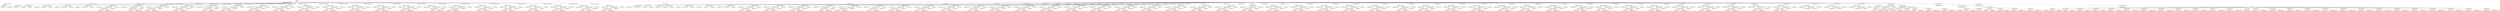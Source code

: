 digraph G {	
ranksep=.25;
	0 [label="MODULE"];
	1 [label="IDENTIFIERS:wrapper_norm_corr_20"];
	0 -> 1;
	2 [label="VAR_DECLARE_LIST"];
	0 -> 2;
	3 [label="VAR_DECLARE  INPUT PORT"];
	2 -> 3;
	4 [label="VAR_DECLARE  INPUT"];
	3 -> 4;
	5 [label="IDENTIFIERS:clk"];
	4 -> 5;
	16 [label="VAR_DECLARE  INPUT PORT"];
	2 -> 16;
	17 [label="VAR_DECLARE  INPUT"];
	16 -> 17;
	18 [label="IDENTIFIERS:wen"];
	17 -> 18;
	29 [label="VAR_DECLARE  INPUT PORT"];
	2 -> 29;
	30 [label="VAR_DECLARE  INPUT"];
	29 -> 30;
	31 [label="IDENTIFIERS:d_l_1"];
	30 -> 31;
	32 [label="NUMBERS DEC:15"];
	30 -> 32;
	33 [label="NUMBERS DEC:0"];
	30 -> 33;
	42 [label="VAR_DECLARE  INPUT PORT"];
	2 -> 42;
	43 [label="VAR_DECLARE  INPUT"];
	42 -> 43;
	44 [label="IDENTIFIERS:d_l_2"];
	43 -> 44;
	45 [label="NUMBERS DEC:15"];
	43 -> 45;
	46 [label="NUMBERS DEC:0"];
	43 -> 46;
	55 [label="VAR_DECLARE  INPUT PORT"];
	2 -> 55;
	56 [label="VAR_DECLARE  INPUT"];
	55 -> 56;
	57 [label="IDENTIFIERS:d_r_1"];
	56 -> 57;
	58 [label="NUMBERS DEC:15"];
	56 -> 58;
	59 [label="NUMBERS DEC:0"];
	56 -> 59;
	68 [label="VAR_DECLARE  INPUT PORT"];
	2 -> 68;
	69 [label="VAR_DECLARE  INPUT"];
	68 -> 69;
	70 [label="IDENTIFIERS:d_r_2"];
	69 -> 70;
	71 [label="NUMBERS DEC:15"];
	69 -> 71;
	72 [label="NUMBERS DEC:0"];
	69 -> 72;
	81 [label="VAR_DECLARE  OUTPUT PORT"];
	2 -> 81;
	82 [label="VAR_DECLARE  OUTPUT"];
	81 -> 82;
	83 [label="IDENTIFIERS:corr_out_0"];
	82 -> 83;
	84 [label="BINARY_OPERATION MINUS"];
	82 -> 84;
	85 [label="BINARY_OPERATION MULTIPLY"];
	84 -> 85;
	86 [label="NUMBERS DEC:2"];
	85 -> 86;
	87 [label="IDENTIFIERS:sh_reg_w"];
	85 -> 87;
	88 [label="NUMBERS DEC:1"];
	84 -> 88;
	89 [label="NUMBERS DEC:0"];
	82 -> 89;
	98 [label="VAR_DECLARE  OUTPUT PORT"];
	2 -> 98;
	99 [label="VAR_DECLARE  OUTPUT"];
	98 -> 99;
	100 [label="IDENTIFIERS:corr_out_1"];
	99 -> 100;
	101 [label="BINARY_OPERATION MINUS"];
	99 -> 101;
	102 [label="BINARY_OPERATION MULTIPLY"];
	101 -> 102;
	103 [label="NUMBERS DEC:2"];
	102 -> 103;
	104 [label="IDENTIFIERS:sh_reg_w"];
	102 -> 104;
	105 [label="NUMBERS DEC:1"];
	101 -> 105;
	106 [label="NUMBERS DEC:0"];
	99 -> 106;
	115 [label="VAR_DECLARE  OUTPUT PORT"];
	2 -> 115;
	116 [label="VAR_DECLARE  OUTPUT"];
	115 -> 116;
	117 [label="IDENTIFIERS:corr_out_2"];
	116 -> 117;
	118 [label="BINARY_OPERATION MINUS"];
	116 -> 118;
	119 [label="BINARY_OPERATION MULTIPLY"];
	118 -> 119;
	120 [label="NUMBERS DEC:2"];
	119 -> 120;
	121 [label="IDENTIFIERS:sh_reg_w"];
	119 -> 121;
	122 [label="NUMBERS DEC:1"];
	118 -> 122;
	123 [label="NUMBERS DEC:0"];
	116 -> 123;
	132 [label="VAR_DECLARE  OUTPUT PORT"];
	2 -> 132;
	133 [label="VAR_DECLARE  OUTPUT"];
	132 -> 133;
	134 [label="IDENTIFIERS:corr_out_3"];
	133 -> 134;
	135 [label="BINARY_OPERATION MINUS"];
	133 -> 135;
	136 [label="BINARY_OPERATION MULTIPLY"];
	135 -> 136;
	137 [label="NUMBERS DEC:2"];
	136 -> 137;
	138 [label="IDENTIFIERS:sh_reg_w"];
	136 -> 138;
	139 [label="NUMBERS DEC:1"];
	135 -> 139;
	140 [label="NUMBERS DEC:0"];
	133 -> 140;
	149 [label="VAR_DECLARE  OUTPUT PORT"];
	2 -> 149;
	150 [label="VAR_DECLARE  OUTPUT"];
	149 -> 150;
	151 [label="IDENTIFIERS:corr_out_4"];
	150 -> 151;
	152 [label="BINARY_OPERATION MINUS"];
	150 -> 152;
	153 [label="BINARY_OPERATION MULTIPLY"];
	152 -> 153;
	154 [label="NUMBERS DEC:2"];
	153 -> 154;
	155 [label="IDENTIFIERS:sh_reg_w"];
	153 -> 155;
	156 [label="NUMBERS DEC:1"];
	152 -> 156;
	157 [label="NUMBERS DEC:0"];
	150 -> 157;
	166 [label="VAR_DECLARE  OUTPUT PORT"];
	2 -> 166;
	167 [label="VAR_DECLARE  OUTPUT"];
	166 -> 167;
	168 [label="IDENTIFIERS:corr_out_5"];
	167 -> 168;
	169 [label="BINARY_OPERATION MINUS"];
	167 -> 169;
	170 [label="BINARY_OPERATION MULTIPLY"];
	169 -> 170;
	171 [label="NUMBERS DEC:2"];
	170 -> 171;
	172 [label="IDENTIFIERS:sh_reg_w"];
	170 -> 172;
	173 [label="NUMBERS DEC:1"];
	169 -> 173;
	174 [label="NUMBERS DEC:0"];
	167 -> 174;
	183 [label="VAR_DECLARE  OUTPUT PORT"];
	2 -> 183;
	184 [label="VAR_DECLARE  OUTPUT"];
	183 -> 184;
	185 [label="IDENTIFIERS:corr_out_6"];
	184 -> 185;
	186 [label="BINARY_OPERATION MINUS"];
	184 -> 186;
	187 [label="BINARY_OPERATION MULTIPLY"];
	186 -> 187;
	188 [label="NUMBERS DEC:2"];
	187 -> 188;
	189 [label="IDENTIFIERS:sh_reg_w"];
	187 -> 189;
	190 [label="NUMBERS DEC:1"];
	186 -> 190;
	191 [label="NUMBERS DEC:0"];
	184 -> 191;
	200 [label="VAR_DECLARE  OUTPUT PORT"];
	2 -> 200;
	201 [label="VAR_DECLARE  OUTPUT"];
	200 -> 201;
	202 [label="IDENTIFIERS:corr_out_7"];
	201 -> 202;
	203 [label="BINARY_OPERATION MINUS"];
	201 -> 203;
	204 [label="BINARY_OPERATION MULTIPLY"];
	203 -> 204;
	205 [label="NUMBERS DEC:2"];
	204 -> 205;
	206 [label="IDENTIFIERS:sh_reg_w"];
	204 -> 206;
	207 [label="NUMBERS DEC:1"];
	203 -> 207;
	208 [label="NUMBERS DEC:0"];
	201 -> 208;
	217 [label="VAR_DECLARE  OUTPUT PORT"];
	2 -> 217;
	218 [label="VAR_DECLARE  OUTPUT"];
	217 -> 218;
	219 [label="IDENTIFIERS:corr_out_8"];
	218 -> 219;
	220 [label="BINARY_OPERATION MINUS"];
	218 -> 220;
	221 [label="BINARY_OPERATION MULTIPLY"];
	220 -> 221;
	222 [label="NUMBERS DEC:2"];
	221 -> 222;
	223 [label="IDENTIFIERS:sh_reg_w"];
	221 -> 223;
	224 [label="NUMBERS DEC:1"];
	220 -> 224;
	225 [label="NUMBERS DEC:0"];
	218 -> 225;
	234 [label="VAR_DECLARE  OUTPUT PORT"];
	2 -> 234;
	235 [label="VAR_DECLARE  OUTPUT"];
	234 -> 235;
	236 [label="IDENTIFIERS:corr_out_9"];
	235 -> 236;
	237 [label="BINARY_OPERATION MINUS"];
	235 -> 237;
	238 [label="BINARY_OPERATION MULTIPLY"];
	237 -> 238;
	239 [label="NUMBERS DEC:2"];
	238 -> 239;
	240 [label="IDENTIFIERS:sh_reg_w"];
	238 -> 240;
	241 [label="NUMBERS DEC:1"];
	237 -> 241;
	242 [label="NUMBERS DEC:0"];
	235 -> 242;
	251 [label="VAR_DECLARE  OUTPUT PORT"];
	2 -> 251;
	252 [label="VAR_DECLARE  OUTPUT"];
	251 -> 252;
	253 [label="IDENTIFIERS:corr_out_10"];
	252 -> 253;
	254 [label="BINARY_OPERATION MINUS"];
	252 -> 254;
	255 [label="BINARY_OPERATION MULTIPLY"];
	254 -> 255;
	256 [label="NUMBERS DEC:2"];
	255 -> 256;
	257 [label="IDENTIFIERS:sh_reg_w"];
	255 -> 257;
	258 [label="NUMBERS DEC:1"];
	254 -> 258;
	259 [label="NUMBERS DEC:0"];
	252 -> 259;
	268 [label="VAR_DECLARE  OUTPUT PORT"];
	2 -> 268;
	269 [label="VAR_DECLARE  OUTPUT"];
	268 -> 269;
	270 [label="IDENTIFIERS:corr_out_11"];
	269 -> 270;
	271 [label="BINARY_OPERATION MINUS"];
	269 -> 271;
	272 [label="BINARY_OPERATION MULTIPLY"];
	271 -> 272;
	273 [label="NUMBERS DEC:2"];
	272 -> 273;
	274 [label="IDENTIFIERS:sh_reg_w"];
	272 -> 274;
	275 [label="NUMBERS DEC:1"];
	271 -> 275;
	276 [label="NUMBERS DEC:0"];
	269 -> 276;
	285 [label="VAR_DECLARE  OUTPUT PORT"];
	2 -> 285;
	286 [label="VAR_DECLARE  OUTPUT"];
	285 -> 286;
	287 [label="IDENTIFIERS:corr_out_12"];
	286 -> 287;
	288 [label="BINARY_OPERATION MINUS"];
	286 -> 288;
	289 [label="BINARY_OPERATION MULTIPLY"];
	288 -> 289;
	290 [label="NUMBERS DEC:2"];
	289 -> 290;
	291 [label="IDENTIFIERS:sh_reg_w"];
	289 -> 291;
	292 [label="NUMBERS DEC:1"];
	288 -> 292;
	293 [label="NUMBERS DEC:0"];
	286 -> 293;
	302 [label="VAR_DECLARE  OUTPUT PORT"];
	2 -> 302;
	303 [label="VAR_DECLARE  OUTPUT"];
	302 -> 303;
	304 [label="IDENTIFIERS:corr_out_13"];
	303 -> 304;
	305 [label="BINARY_OPERATION MINUS"];
	303 -> 305;
	306 [label="BINARY_OPERATION MULTIPLY"];
	305 -> 306;
	307 [label="NUMBERS DEC:2"];
	306 -> 307;
	308 [label="IDENTIFIERS:sh_reg_w"];
	306 -> 308;
	309 [label="NUMBERS DEC:1"];
	305 -> 309;
	310 [label="NUMBERS DEC:0"];
	303 -> 310;
	319 [label="VAR_DECLARE  OUTPUT PORT"];
	2 -> 319;
	320 [label="VAR_DECLARE  OUTPUT"];
	319 -> 320;
	321 [label="IDENTIFIERS:corr_out_14"];
	320 -> 321;
	322 [label="BINARY_OPERATION MINUS"];
	320 -> 322;
	323 [label="BINARY_OPERATION MULTIPLY"];
	322 -> 323;
	324 [label="NUMBERS DEC:2"];
	323 -> 324;
	325 [label="IDENTIFIERS:sh_reg_w"];
	323 -> 325;
	326 [label="NUMBERS DEC:1"];
	322 -> 326;
	327 [label="NUMBERS DEC:0"];
	320 -> 327;
	336 [label="VAR_DECLARE  OUTPUT PORT"];
	2 -> 336;
	337 [label="VAR_DECLARE  OUTPUT"];
	336 -> 337;
	338 [label="IDENTIFIERS:corr_out_15"];
	337 -> 338;
	339 [label="BINARY_OPERATION MINUS"];
	337 -> 339;
	340 [label="BINARY_OPERATION MULTIPLY"];
	339 -> 340;
	341 [label="NUMBERS DEC:2"];
	340 -> 341;
	342 [label="IDENTIFIERS:sh_reg_w"];
	340 -> 342;
	343 [label="NUMBERS DEC:1"];
	339 -> 343;
	344 [label="NUMBERS DEC:0"];
	337 -> 344;
	353 [label="VAR_DECLARE  OUTPUT PORT"];
	2 -> 353;
	354 [label="VAR_DECLARE  OUTPUT"];
	353 -> 354;
	355 [label="IDENTIFIERS:corr_out_16"];
	354 -> 355;
	356 [label="BINARY_OPERATION MINUS"];
	354 -> 356;
	357 [label="BINARY_OPERATION MULTIPLY"];
	356 -> 357;
	358 [label="NUMBERS DEC:2"];
	357 -> 358;
	359 [label="IDENTIFIERS:sh_reg_w"];
	357 -> 359;
	360 [label="NUMBERS DEC:1"];
	356 -> 360;
	361 [label="NUMBERS DEC:0"];
	354 -> 361;
	370 [label="VAR_DECLARE  OUTPUT PORT"];
	2 -> 370;
	371 [label="VAR_DECLARE  OUTPUT"];
	370 -> 371;
	372 [label="IDENTIFIERS:corr_out_17"];
	371 -> 372;
	373 [label="BINARY_OPERATION MINUS"];
	371 -> 373;
	374 [label="BINARY_OPERATION MULTIPLY"];
	373 -> 374;
	375 [label="NUMBERS DEC:2"];
	374 -> 375;
	376 [label="IDENTIFIERS:sh_reg_w"];
	374 -> 376;
	377 [label="NUMBERS DEC:1"];
	373 -> 377;
	378 [label="NUMBERS DEC:0"];
	371 -> 378;
	387 [label="VAR_DECLARE  OUTPUT PORT"];
	2 -> 387;
	388 [label="VAR_DECLARE  OUTPUT"];
	387 -> 388;
	389 [label="IDENTIFIERS:corr_out_18"];
	388 -> 389;
	390 [label="BINARY_OPERATION MINUS"];
	388 -> 390;
	391 [label="BINARY_OPERATION MULTIPLY"];
	390 -> 391;
	392 [label="NUMBERS DEC:2"];
	391 -> 392;
	393 [label="IDENTIFIERS:sh_reg_w"];
	391 -> 393;
	394 [label="NUMBERS DEC:1"];
	390 -> 394;
	395 [label="NUMBERS DEC:0"];
	388 -> 395;
	404 [label="VAR_DECLARE  OUTPUT PORT"];
	2 -> 404;
	405 [label="VAR_DECLARE  OUTPUT"];
	404 -> 405;
	406 [label="IDENTIFIERS:corr_out_19"];
	405 -> 406;
	407 [label="BINARY_OPERATION MINUS"];
	405 -> 407;
	408 [label="BINARY_OPERATION MULTIPLY"];
	407 -> 408;
	409 [label="NUMBERS DEC:2"];
	408 -> 409;
	410 [label="IDENTIFIERS:sh_reg_w"];
	408 -> 410;
	411 [label="NUMBERS DEC:1"];
	407 -> 411;
	412 [label="NUMBERS DEC:0"];
	405 -> 412;
	421 [label="VAR_DECLARE  OUTPUT PORT"];
	2 -> 421;
	422 [label="VAR_DECLARE  OUTPUT"];
	421 -> 422;
	423 [label="IDENTIFIERS:corr_out_20"];
	422 -> 423;
	424 [label="BINARY_OPERATION MINUS"];
	422 -> 424;
	425 [label="BINARY_OPERATION MULTIPLY"];
	424 -> 425;
	426 [label="NUMBERS DEC:2"];
	425 -> 426;
	427 [label="IDENTIFIERS:sh_reg_w"];
	425 -> 427;
	428 [label="NUMBERS DEC:1"];
	424 -> 428;
	429 [label="NUMBERS DEC:0"];
	422 -> 429;
	438 [label="MODULE_ITEMS"];
	0 -> 438;
	439 [label="VAR_DECLARE_LIST"];
	438 -> 439;
	440 [label="VAR_DECLARE  PARAMETER"];
	439 -> 440;
	441 [label="IDENTIFIERS:sh_reg_w"];
	440 -> 441;
	446 [label="NUMBERS HEX:1000"];
	440 -> 446;
	447 [label="VAR_DECLARE_LIST"];
	438 -> 447;
	448 [label="VAR_DECLARE  INPUT"];
	447 -> 448;
	449 [label="IDENTIFIERS:clk"];
	448 -> 449;
	455 [label="VAR_DECLARE_LIST"];
	438 -> 455;
	456 [label="VAR_DECLARE  INPUT"];
	455 -> 456;
	457 [label="IDENTIFIERS:wen"];
	456 -> 457;
	463 [label="VAR_DECLARE_LIST"];
	438 -> 463;
	464 [label="VAR_DECLARE  INPUT"];
	463 -> 464;
	465 [label="IDENTIFIERS:d_l_1"];
	464 -> 465;
	466 [label="NUMBERS DEC:15"];
	464 -> 466;
	467 [label="NUMBERS DEC:0"];
	464 -> 467;
	471 [label="VAR_DECLARE_LIST"];
	438 -> 471;
	472 [label="VAR_DECLARE  INPUT"];
	471 -> 472;
	473 [label="IDENTIFIERS:d_l_2"];
	472 -> 473;
	474 [label="NUMBERS DEC:15"];
	472 -> 474;
	475 [label="NUMBERS DEC:0"];
	472 -> 475;
	479 [label="VAR_DECLARE_LIST"];
	438 -> 479;
	480 [label="VAR_DECLARE  INPUT"];
	479 -> 480;
	481 [label="IDENTIFIERS:d_r_1"];
	480 -> 481;
	482 [label="NUMBERS DEC:15"];
	480 -> 482;
	483 [label="NUMBERS DEC:0"];
	480 -> 483;
	487 [label="VAR_DECLARE_LIST"];
	438 -> 487;
	488 [label="VAR_DECLARE  INPUT"];
	487 -> 488;
	489 [label="IDENTIFIERS:d_r_2"];
	488 -> 489;
	490 [label="NUMBERS DEC:15"];
	488 -> 490;
	491 [label="NUMBERS DEC:0"];
	488 -> 491;
	495 [label="VAR_DECLARE_LIST"];
	438 -> 495;
	496 [label="VAR_DECLARE  OUTPUT"];
	495 -> 496;
	497 [label="IDENTIFIERS:corr_out_0"];
	496 -> 497;
	498 [label="BINARY_OPERATION MINUS"];
	496 -> 498;
	499 [label="BINARY_OPERATION MULTIPLY"];
	498 -> 499;
	500 [label="NUMBERS DEC:2"];
	499 -> 500;
	501 [label="IDENTIFIERS:sh_reg_w"];
	499 -> 501;
	502 [label="NUMBERS DEC:1"];
	498 -> 502;
	503 [label="NUMBERS DEC:0"];
	496 -> 503;
	507 [label="VAR_DECLARE_LIST"];
	438 -> 507;
	508 [label="VAR_DECLARE  WIRE"];
	507 -> 508;
	509 [label="IDENTIFIERS:corr_out_0"];
	508 -> 509;
	510 [label="BINARY_OPERATION MINUS"];
	508 -> 510;
	511 [label="BINARY_OPERATION MULTIPLY"];
	510 -> 511;
	512 [label="NUMBERS DEC:2"];
	511 -> 512;
	513 [label="IDENTIFIERS:sh_reg_w"];
	511 -> 513;
	514 [label="NUMBERS DEC:1"];
	510 -> 514;
	515 [label="NUMBERS DEC:0"];
	508 -> 515;
	519 [label="VAR_DECLARE_LIST"];
	438 -> 519;
	520 [label="VAR_DECLARE  OUTPUT"];
	519 -> 520;
	521 [label="IDENTIFIERS:corr_out_1"];
	520 -> 521;
	522 [label="BINARY_OPERATION MINUS"];
	520 -> 522;
	523 [label="BINARY_OPERATION MULTIPLY"];
	522 -> 523;
	524 [label="NUMBERS DEC:2"];
	523 -> 524;
	525 [label="IDENTIFIERS:sh_reg_w"];
	523 -> 525;
	526 [label="NUMBERS DEC:1"];
	522 -> 526;
	527 [label="NUMBERS DEC:0"];
	520 -> 527;
	531 [label="VAR_DECLARE_LIST"];
	438 -> 531;
	532 [label="VAR_DECLARE  WIRE"];
	531 -> 532;
	533 [label="IDENTIFIERS:corr_out_1"];
	532 -> 533;
	534 [label="BINARY_OPERATION MINUS"];
	532 -> 534;
	535 [label="BINARY_OPERATION MULTIPLY"];
	534 -> 535;
	536 [label="NUMBERS DEC:2"];
	535 -> 536;
	537 [label="IDENTIFIERS:sh_reg_w"];
	535 -> 537;
	538 [label="NUMBERS DEC:1"];
	534 -> 538;
	539 [label="NUMBERS DEC:0"];
	532 -> 539;
	543 [label="VAR_DECLARE_LIST"];
	438 -> 543;
	544 [label="VAR_DECLARE  OUTPUT"];
	543 -> 544;
	545 [label="IDENTIFIERS:corr_out_2"];
	544 -> 545;
	546 [label="BINARY_OPERATION MINUS"];
	544 -> 546;
	547 [label="BINARY_OPERATION MULTIPLY"];
	546 -> 547;
	548 [label="NUMBERS DEC:2"];
	547 -> 548;
	549 [label="IDENTIFIERS:sh_reg_w"];
	547 -> 549;
	550 [label="NUMBERS DEC:1"];
	546 -> 550;
	551 [label="NUMBERS DEC:0"];
	544 -> 551;
	555 [label="VAR_DECLARE_LIST"];
	438 -> 555;
	556 [label="VAR_DECLARE  WIRE"];
	555 -> 556;
	557 [label="IDENTIFIERS:corr_out_2"];
	556 -> 557;
	558 [label="BINARY_OPERATION MINUS"];
	556 -> 558;
	559 [label="BINARY_OPERATION MULTIPLY"];
	558 -> 559;
	560 [label="NUMBERS DEC:2"];
	559 -> 560;
	561 [label="IDENTIFIERS:sh_reg_w"];
	559 -> 561;
	562 [label="NUMBERS DEC:1"];
	558 -> 562;
	563 [label="NUMBERS DEC:0"];
	556 -> 563;
	567 [label="VAR_DECLARE_LIST"];
	438 -> 567;
	568 [label="VAR_DECLARE  OUTPUT"];
	567 -> 568;
	569 [label="IDENTIFIERS:corr_out_3"];
	568 -> 569;
	570 [label="BINARY_OPERATION MINUS"];
	568 -> 570;
	571 [label="BINARY_OPERATION MULTIPLY"];
	570 -> 571;
	572 [label="NUMBERS DEC:2"];
	571 -> 572;
	573 [label="IDENTIFIERS:sh_reg_w"];
	571 -> 573;
	574 [label="NUMBERS DEC:1"];
	570 -> 574;
	575 [label="NUMBERS DEC:0"];
	568 -> 575;
	579 [label="VAR_DECLARE_LIST"];
	438 -> 579;
	580 [label="VAR_DECLARE  WIRE"];
	579 -> 580;
	581 [label="IDENTIFIERS:corr_out_3"];
	580 -> 581;
	582 [label="BINARY_OPERATION MINUS"];
	580 -> 582;
	583 [label="BINARY_OPERATION MULTIPLY"];
	582 -> 583;
	584 [label="NUMBERS DEC:2"];
	583 -> 584;
	585 [label="IDENTIFIERS:sh_reg_w"];
	583 -> 585;
	586 [label="NUMBERS DEC:1"];
	582 -> 586;
	587 [label="NUMBERS DEC:0"];
	580 -> 587;
	591 [label="VAR_DECLARE_LIST"];
	438 -> 591;
	592 [label="VAR_DECLARE  OUTPUT"];
	591 -> 592;
	593 [label="IDENTIFIERS:corr_out_4"];
	592 -> 593;
	594 [label="BINARY_OPERATION MINUS"];
	592 -> 594;
	595 [label="BINARY_OPERATION MULTIPLY"];
	594 -> 595;
	596 [label="NUMBERS DEC:2"];
	595 -> 596;
	597 [label="IDENTIFIERS:sh_reg_w"];
	595 -> 597;
	598 [label="NUMBERS DEC:1"];
	594 -> 598;
	599 [label="NUMBERS DEC:0"];
	592 -> 599;
	603 [label="VAR_DECLARE_LIST"];
	438 -> 603;
	604 [label="VAR_DECLARE  WIRE"];
	603 -> 604;
	605 [label="IDENTIFIERS:corr_out_4"];
	604 -> 605;
	606 [label="BINARY_OPERATION MINUS"];
	604 -> 606;
	607 [label="BINARY_OPERATION MULTIPLY"];
	606 -> 607;
	608 [label="NUMBERS DEC:2"];
	607 -> 608;
	609 [label="IDENTIFIERS:sh_reg_w"];
	607 -> 609;
	610 [label="NUMBERS DEC:1"];
	606 -> 610;
	611 [label="NUMBERS DEC:0"];
	604 -> 611;
	615 [label="VAR_DECLARE_LIST"];
	438 -> 615;
	616 [label="VAR_DECLARE  OUTPUT"];
	615 -> 616;
	617 [label="IDENTIFIERS:corr_out_5"];
	616 -> 617;
	618 [label="BINARY_OPERATION MINUS"];
	616 -> 618;
	619 [label="BINARY_OPERATION MULTIPLY"];
	618 -> 619;
	620 [label="NUMBERS DEC:2"];
	619 -> 620;
	621 [label="IDENTIFIERS:sh_reg_w"];
	619 -> 621;
	622 [label="NUMBERS DEC:1"];
	618 -> 622;
	623 [label="NUMBERS DEC:0"];
	616 -> 623;
	627 [label="VAR_DECLARE_LIST"];
	438 -> 627;
	628 [label="VAR_DECLARE  WIRE"];
	627 -> 628;
	629 [label="IDENTIFIERS:corr_out_5"];
	628 -> 629;
	630 [label="BINARY_OPERATION MINUS"];
	628 -> 630;
	631 [label="BINARY_OPERATION MULTIPLY"];
	630 -> 631;
	632 [label="NUMBERS DEC:2"];
	631 -> 632;
	633 [label="IDENTIFIERS:sh_reg_w"];
	631 -> 633;
	634 [label="NUMBERS DEC:1"];
	630 -> 634;
	635 [label="NUMBERS DEC:0"];
	628 -> 635;
	639 [label="VAR_DECLARE_LIST"];
	438 -> 639;
	640 [label="VAR_DECLARE  OUTPUT"];
	639 -> 640;
	641 [label="IDENTIFIERS:corr_out_6"];
	640 -> 641;
	642 [label="BINARY_OPERATION MINUS"];
	640 -> 642;
	643 [label="BINARY_OPERATION MULTIPLY"];
	642 -> 643;
	644 [label="NUMBERS DEC:2"];
	643 -> 644;
	645 [label="IDENTIFIERS:sh_reg_w"];
	643 -> 645;
	646 [label="NUMBERS DEC:1"];
	642 -> 646;
	647 [label="NUMBERS DEC:0"];
	640 -> 647;
	651 [label="VAR_DECLARE_LIST"];
	438 -> 651;
	652 [label="VAR_DECLARE  WIRE"];
	651 -> 652;
	653 [label="IDENTIFIERS:corr_out_6"];
	652 -> 653;
	654 [label="BINARY_OPERATION MINUS"];
	652 -> 654;
	655 [label="BINARY_OPERATION MULTIPLY"];
	654 -> 655;
	656 [label="NUMBERS DEC:2"];
	655 -> 656;
	657 [label="IDENTIFIERS:sh_reg_w"];
	655 -> 657;
	658 [label="NUMBERS DEC:1"];
	654 -> 658;
	659 [label="NUMBERS DEC:0"];
	652 -> 659;
	663 [label="VAR_DECLARE_LIST"];
	438 -> 663;
	664 [label="VAR_DECLARE  OUTPUT"];
	663 -> 664;
	665 [label="IDENTIFIERS:corr_out_7"];
	664 -> 665;
	666 [label="BINARY_OPERATION MINUS"];
	664 -> 666;
	667 [label="BINARY_OPERATION MULTIPLY"];
	666 -> 667;
	668 [label="NUMBERS DEC:2"];
	667 -> 668;
	669 [label="IDENTIFIERS:sh_reg_w"];
	667 -> 669;
	670 [label="NUMBERS DEC:1"];
	666 -> 670;
	671 [label="NUMBERS DEC:0"];
	664 -> 671;
	675 [label="VAR_DECLARE_LIST"];
	438 -> 675;
	676 [label="VAR_DECLARE  WIRE"];
	675 -> 676;
	677 [label="IDENTIFIERS:corr_out_7"];
	676 -> 677;
	678 [label="BINARY_OPERATION MINUS"];
	676 -> 678;
	679 [label="BINARY_OPERATION MULTIPLY"];
	678 -> 679;
	680 [label="NUMBERS DEC:2"];
	679 -> 680;
	681 [label="IDENTIFIERS:sh_reg_w"];
	679 -> 681;
	682 [label="NUMBERS DEC:1"];
	678 -> 682;
	683 [label="NUMBERS DEC:0"];
	676 -> 683;
	687 [label="VAR_DECLARE_LIST"];
	438 -> 687;
	688 [label="VAR_DECLARE  OUTPUT"];
	687 -> 688;
	689 [label="IDENTIFIERS:corr_out_8"];
	688 -> 689;
	690 [label="BINARY_OPERATION MINUS"];
	688 -> 690;
	691 [label="BINARY_OPERATION MULTIPLY"];
	690 -> 691;
	692 [label="NUMBERS DEC:2"];
	691 -> 692;
	693 [label="IDENTIFIERS:sh_reg_w"];
	691 -> 693;
	694 [label="NUMBERS DEC:1"];
	690 -> 694;
	695 [label="NUMBERS DEC:0"];
	688 -> 695;
	699 [label="VAR_DECLARE_LIST"];
	438 -> 699;
	700 [label="VAR_DECLARE  WIRE"];
	699 -> 700;
	701 [label="IDENTIFIERS:corr_out_8"];
	700 -> 701;
	702 [label="BINARY_OPERATION MINUS"];
	700 -> 702;
	703 [label="BINARY_OPERATION MULTIPLY"];
	702 -> 703;
	704 [label="NUMBERS DEC:2"];
	703 -> 704;
	705 [label="IDENTIFIERS:sh_reg_w"];
	703 -> 705;
	706 [label="NUMBERS DEC:1"];
	702 -> 706;
	707 [label="NUMBERS DEC:0"];
	700 -> 707;
	711 [label="VAR_DECLARE_LIST"];
	438 -> 711;
	712 [label="VAR_DECLARE  OUTPUT"];
	711 -> 712;
	713 [label="IDENTIFIERS:corr_out_9"];
	712 -> 713;
	714 [label="BINARY_OPERATION MINUS"];
	712 -> 714;
	715 [label="BINARY_OPERATION MULTIPLY"];
	714 -> 715;
	716 [label="NUMBERS DEC:2"];
	715 -> 716;
	717 [label="IDENTIFIERS:sh_reg_w"];
	715 -> 717;
	718 [label="NUMBERS DEC:1"];
	714 -> 718;
	719 [label="NUMBERS DEC:0"];
	712 -> 719;
	723 [label="VAR_DECLARE_LIST"];
	438 -> 723;
	724 [label="VAR_DECLARE  WIRE"];
	723 -> 724;
	725 [label="IDENTIFIERS:corr_out_9"];
	724 -> 725;
	726 [label="BINARY_OPERATION MINUS"];
	724 -> 726;
	727 [label="BINARY_OPERATION MULTIPLY"];
	726 -> 727;
	728 [label="NUMBERS DEC:2"];
	727 -> 728;
	729 [label="IDENTIFIERS:sh_reg_w"];
	727 -> 729;
	730 [label="NUMBERS DEC:1"];
	726 -> 730;
	731 [label="NUMBERS DEC:0"];
	724 -> 731;
	735 [label="VAR_DECLARE_LIST"];
	438 -> 735;
	736 [label="VAR_DECLARE  OUTPUT"];
	735 -> 736;
	737 [label="IDENTIFIERS:corr_out_10"];
	736 -> 737;
	738 [label="BINARY_OPERATION MINUS"];
	736 -> 738;
	739 [label="BINARY_OPERATION MULTIPLY"];
	738 -> 739;
	740 [label="NUMBERS DEC:2"];
	739 -> 740;
	741 [label="IDENTIFIERS:sh_reg_w"];
	739 -> 741;
	742 [label="NUMBERS DEC:1"];
	738 -> 742;
	743 [label="NUMBERS DEC:0"];
	736 -> 743;
	747 [label="VAR_DECLARE_LIST"];
	438 -> 747;
	748 [label="VAR_DECLARE  WIRE"];
	747 -> 748;
	749 [label="IDENTIFIERS:corr_out_10"];
	748 -> 749;
	750 [label="BINARY_OPERATION MINUS"];
	748 -> 750;
	751 [label="BINARY_OPERATION MULTIPLY"];
	750 -> 751;
	752 [label="NUMBERS DEC:2"];
	751 -> 752;
	753 [label="IDENTIFIERS:sh_reg_w"];
	751 -> 753;
	754 [label="NUMBERS DEC:1"];
	750 -> 754;
	755 [label="NUMBERS DEC:0"];
	748 -> 755;
	759 [label="VAR_DECLARE_LIST"];
	438 -> 759;
	760 [label="VAR_DECLARE  OUTPUT"];
	759 -> 760;
	761 [label="IDENTIFIERS:corr_out_11"];
	760 -> 761;
	762 [label="BINARY_OPERATION MINUS"];
	760 -> 762;
	763 [label="BINARY_OPERATION MULTIPLY"];
	762 -> 763;
	764 [label="NUMBERS DEC:2"];
	763 -> 764;
	765 [label="IDENTIFIERS:sh_reg_w"];
	763 -> 765;
	766 [label="NUMBERS DEC:1"];
	762 -> 766;
	767 [label="NUMBERS DEC:0"];
	760 -> 767;
	771 [label="VAR_DECLARE_LIST"];
	438 -> 771;
	772 [label="VAR_DECLARE  WIRE"];
	771 -> 772;
	773 [label="IDENTIFIERS:corr_out_11"];
	772 -> 773;
	774 [label="BINARY_OPERATION MINUS"];
	772 -> 774;
	775 [label="BINARY_OPERATION MULTIPLY"];
	774 -> 775;
	776 [label="NUMBERS DEC:2"];
	775 -> 776;
	777 [label="IDENTIFIERS:sh_reg_w"];
	775 -> 777;
	778 [label="NUMBERS DEC:1"];
	774 -> 778;
	779 [label="NUMBERS DEC:0"];
	772 -> 779;
	783 [label="VAR_DECLARE_LIST"];
	438 -> 783;
	784 [label="VAR_DECLARE  OUTPUT"];
	783 -> 784;
	785 [label="IDENTIFIERS:corr_out_12"];
	784 -> 785;
	786 [label="BINARY_OPERATION MINUS"];
	784 -> 786;
	787 [label="BINARY_OPERATION MULTIPLY"];
	786 -> 787;
	788 [label="NUMBERS DEC:2"];
	787 -> 788;
	789 [label="IDENTIFIERS:sh_reg_w"];
	787 -> 789;
	790 [label="NUMBERS DEC:1"];
	786 -> 790;
	791 [label="NUMBERS DEC:0"];
	784 -> 791;
	795 [label="VAR_DECLARE_LIST"];
	438 -> 795;
	796 [label="VAR_DECLARE  WIRE"];
	795 -> 796;
	797 [label="IDENTIFIERS:corr_out_12"];
	796 -> 797;
	798 [label="BINARY_OPERATION MINUS"];
	796 -> 798;
	799 [label="BINARY_OPERATION MULTIPLY"];
	798 -> 799;
	800 [label="NUMBERS DEC:2"];
	799 -> 800;
	801 [label="IDENTIFIERS:sh_reg_w"];
	799 -> 801;
	802 [label="NUMBERS DEC:1"];
	798 -> 802;
	803 [label="NUMBERS DEC:0"];
	796 -> 803;
	807 [label="VAR_DECLARE_LIST"];
	438 -> 807;
	808 [label="VAR_DECLARE  OUTPUT"];
	807 -> 808;
	809 [label="IDENTIFIERS:corr_out_13"];
	808 -> 809;
	810 [label="BINARY_OPERATION MINUS"];
	808 -> 810;
	811 [label="BINARY_OPERATION MULTIPLY"];
	810 -> 811;
	812 [label="NUMBERS DEC:2"];
	811 -> 812;
	813 [label="IDENTIFIERS:sh_reg_w"];
	811 -> 813;
	814 [label="NUMBERS DEC:1"];
	810 -> 814;
	815 [label="NUMBERS DEC:0"];
	808 -> 815;
	819 [label="VAR_DECLARE_LIST"];
	438 -> 819;
	820 [label="VAR_DECLARE  WIRE"];
	819 -> 820;
	821 [label="IDENTIFIERS:corr_out_13"];
	820 -> 821;
	822 [label="BINARY_OPERATION MINUS"];
	820 -> 822;
	823 [label="BINARY_OPERATION MULTIPLY"];
	822 -> 823;
	824 [label="NUMBERS DEC:2"];
	823 -> 824;
	825 [label="IDENTIFIERS:sh_reg_w"];
	823 -> 825;
	826 [label="NUMBERS DEC:1"];
	822 -> 826;
	827 [label="NUMBERS DEC:0"];
	820 -> 827;
	831 [label="VAR_DECLARE_LIST"];
	438 -> 831;
	832 [label="VAR_DECLARE  OUTPUT"];
	831 -> 832;
	833 [label="IDENTIFIERS:corr_out_14"];
	832 -> 833;
	834 [label="BINARY_OPERATION MINUS"];
	832 -> 834;
	835 [label="BINARY_OPERATION MULTIPLY"];
	834 -> 835;
	836 [label="NUMBERS DEC:2"];
	835 -> 836;
	837 [label="IDENTIFIERS:sh_reg_w"];
	835 -> 837;
	838 [label="NUMBERS DEC:1"];
	834 -> 838;
	839 [label="NUMBERS DEC:0"];
	832 -> 839;
	843 [label="VAR_DECLARE_LIST"];
	438 -> 843;
	844 [label="VAR_DECLARE  WIRE"];
	843 -> 844;
	845 [label="IDENTIFIERS:corr_out_14"];
	844 -> 845;
	846 [label="BINARY_OPERATION MINUS"];
	844 -> 846;
	847 [label="BINARY_OPERATION MULTIPLY"];
	846 -> 847;
	848 [label="NUMBERS DEC:2"];
	847 -> 848;
	849 [label="IDENTIFIERS:sh_reg_w"];
	847 -> 849;
	850 [label="NUMBERS DEC:1"];
	846 -> 850;
	851 [label="NUMBERS DEC:0"];
	844 -> 851;
	855 [label="VAR_DECLARE_LIST"];
	438 -> 855;
	856 [label="VAR_DECLARE  OUTPUT"];
	855 -> 856;
	857 [label="IDENTIFIERS:corr_out_15"];
	856 -> 857;
	858 [label="BINARY_OPERATION MINUS"];
	856 -> 858;
	859 [label="BINARY_OPERATION MULTIPLY"];
	858 -> 859;
	860 [label="NUMBERS DEC:2"];
	859 -> 860;
	861 [label="IDENTIFIERS:sh_reg_w"];
	859 -> 861;
	862 [label="NUMBERS DEC:1"];
	858 -> 862;
	863 [label="NUMBERS DEC:0"];
	856 -> 863;
	867 [label="VAR_DECLARE_LIST"];
	438 -> 867;
	868 [label="VAR_DECLARE  WIRE"];
	867 -> 868;
	869 [label="IDENTIFIERS:corr_out_15"];
	868 -> 869;
	870 [label="BINARY_OPERATION MINUS"];
	868 -> 870;
	871 [label="BINARY_OPERATION MULTIPLY"];
	870 -> 871;
	872 [label="NUMBERS DEC:2"];
	871 -> 872;
	873 [label="IDENTIFIERS:sh_reg_w"];
	871 -> 873;
	874 [label="NUMBERS DEC:1"];
	870 -> 874;
	875 [label="NUMBERS DEC:0"];
	868 -> 875;
	879 [label="VAR_DECLARE_LIST"];
	438 -> 879;
	880 [label="VAR_DECLARE  OUTPUT"];
	879 -> 880;
	881 [label="IDENTIFIERS:corr_out_16"];
	880 -> 881;
	882 [label="BINARY_OPERATION MINUS"];
	880 -> 882;
	883 [label="BINARY_OPERATION MULTIPLY"];
	882 -> 883;
	884 [label="NUMBERS DEC:2"];
	883 -> 884;
	885 [label="IDENTIFIERS:sh_reg_w"];
	883 -> 885;
	886 [label="NUMBERS DEC:1"];
	882 -> 886;
	887 [label="NUMBERS DEC:0"];
	880 -> 887;
	891 [label="VAR_DECLARE_LIST"];
	438 -> 891;
	892 [label="VAR_DECLARE  WIRE"];
	891 -> 892;
	893 [label="IDENTIFIERS:corr_out_16"];
	892 -> 893;
	894 [label="BINARY_OPERATION MINUS"];
	892 -> 894;
	895 [label="BINARY_OPERATION MULTIPLY"];
	894 -> 895;
	896 [label="NUMBERS DEC:2"];
	895 -> 896;
	897 [label="IDENTIFIERS:sh_reg_w"];
	895 -> 897;
	898 [label="NUMBERS DEC:1"];
	894 -> 898;
	899 [label="NUMBERS DEC:0"];
	892 -> 899;
	903 [label="VAR_DECLARE_LIST"];
	438 -> 903;
	904 [label="VAR_DECLARE  OUTPUT"];
	903 -> 904;
	905 [label="IDENTIFIERS:corr_out_17"];
	904 -> 905;
	906 [label="BINARY_OPERATION MINUS"];
	904 -> 906;
	907 [label="BINARY_OPERATION MULTIPLY"];
	906 -> 907;
	908 [label="NUMBERS DEC:2"];
	907 -> 908;
	909 [label="IDENTIFIERS:sh_reg_w"];
	907 -> 909;
	910 [label="NUMBERS DEC:1"];
	906 -> 910;
	911 [label="NUMBERS DEC:0"];
	904 -> 911;
	915 [label="VAR_DECLARE_LIST"];
	438 -> 915;
	916 [label="VAR_DECLARE  WIRE"];
	915 -> 916;
	917 [label="IDENTIFIERS:corr_out_17"];
	916 -> 917;
	918 [label="BINARY_OPERATION MINUS"];
	916 -> 918;
	919 [label="BINARY_OPERATION MULTIPLY"];
	918 -> 919;
	920 [label="NUMBERS DEC:2"];
	919 -> 920;
	921 [label="IDENTIFIERS:sh_reg_w"];
	919 -> 921;
	922 [label="NUMBERS DEC:1"];
	918 -> 922;
	923 [label="NUMBERS DEC:0"];
	916 -> 923;
	927 [label="VAR_DECLARE_LIST"];
	438 -> 927;
	928 [label="VAR_DECLARE  OUTPUT"];
	927 -> 928;
	929 [label="IDENTIFIERS:corr_out_18"];
	928 -> 929;
	930 [label="BINARY_OPERATION MINUS"];
	928 -> 930;
	931 [label="BINARY_OPERATION MULTIPLY"];
	930 -> 931;
	932 [label="NUMBERS DEC:2"];
	931 -> 932;
	933 [label="IDENTIFIERS:sh_reg_w"];
	931 -> 933;
	934 [label="NUMBERS DEC:1"];
	930 -> 934;
	935 [label="NUMBERS DEC:0"];
	928 -> 935;
	939 [label="VAR_DECLARE_LIST"];
	438 -> 939;
	940 [label="VAR_DECLARE  WIRE"];
	939 -> 940;
	941 [label="IDENTIFIERS:corr_out_18"];
	940 -> 941;
	942 [label="BINARY_OPERATION MINUS"];
	940 -> 942;
	943 [label="BINARY_OPERATION MULTIPLY"];
	942 -> 943;
	944 [label="NUMBERS DEC:2"];
	943 -> 944;
	945 [label="IDENTIFIERS:sh_reg_w"];
	943 -> 945;
	946 [label="NUMBERS DEC:1"];
	942 -> 946;
	947 [label="NUMBERS DEC:0"];
	940 -> 947;
	951 [label="VAR_DECLARE_LIST"];
	438 -> 951;
	952 [label="VAR_DECLARE  OUTPUT"];
	951 -> 952;
	953 [label="IDENTIFIERS:corr_out_19"];
	952 -> 953;
	954 [label="BINARY_OPERATION MINUS"];
	952 -> 954;
	955 [label="BINARY_OPERATION MULTIPLY"];
	954 -> 955;
	956 [label="NUMBERS DEC:2"];
	955 -> 956;
	957 [label="IDENTIFIERS:sh_reg_w"];
	955 -> 957;
	958 [label="NUMBERS DEC:1"];
	954 -> 958;
	959 [label="NUMBERS DEC:0"];
	952 -> 959;
	963 [label="VAR_DECLARE_LIST"];
	438 -> 963;
	964 [label="VAR_DECLARE  WIRE"];
	963 -> 964;
	965 [label="IDENTIFIERS:corr_out_19"];
	964 -> 965;
	966 [label="BINARY_OPERATION MINUS"];
	964 -> 966;
	967 [label="BINARY_OPERATION MULTIPLY"];
	966 -> 967;
	968 [label="NUMBERS DEC:2"];
	967 -> 968;
	969 [label="IDENTIFIERS:sh_reg_w"];
	967 -> 969;
	970 [label="NUMBERS DEC:1"];
	966 -> 970;
	971 [label="NUMBERS DEC:0"];
	964 -> 971;
	975 [label="VAR_DECLARE_LIST"];
	438 -> 975;
	976 [label="VAR_DECLARE  OUTPUT"];
	975 -> 976;
	977 [label="IDENTIFIERS:corr_out_20"];
	976 -> 977;
	978 [label="BINARY_OPERATION MINUS"];
	976 -> 978;
	979 [label="BINARY_OPERATION MULTIPLY"];
	978 -> 979;
	980 [label="NUMBERS DEC:2"];
	979 -> 980;
	981 [label="IDENTIFIERS:sh_reg_w"];
	979 -> 981;
	982 [label="NUMBERS DEC:1"];
	978 -> 982;
	983 [label="NUMBERS DEC:0"];
	976 -> 983;
	987 [label="VAR_DECLARE_LIST"];
	438 -> 987;
	988 [label="VAR_DECLARE  WIRE"];
	987 -> 988;
	989 [label="IDENTIFIERS:corr_out_20"];
	988 -> 989;
	990 [label="BINARY_OPERATION MINUS"];
	988 -> 990;
	991 [label="BINARY_OPERATION MULTIPLY"];
	990 -> 991;
	992 [label="NUMBERS DEC:2"];
	991 -> 992;
	993 [label="IDENTIFIERS:sh_reg_w"];
	991 -> 993;
	994 [label="NUMBERS DEC:1"];
	990 -> 994;
	995 [label="NUMBERS DEC:0"];
	988 -> 995;
	999 [label="VAR_DECLARE_LIST"];
	438 -> 999;
	1000 [label="VAR_DECLARE  WIRE"];
	999 -> 1000;
	1001 [label="IDENTIFIERS:d_l_1_nrm"];
	1000 -> 1001;
	1002 [label="BINARY_OPERATION MINUS"];
	1000 -> 1002;
	1003 [label="IDENTIFIERS:sh_reg_w"];
	1002 -> 1003;
	1004 [label="NUMBERS DEC:1"];
	1002 -> 1004;
	1005 [label="NUMBERS DEC:0"];
	1000 -> 1005;
	1009 [label="VAR_DECLARE_LIST"];
	438 -> 1009;
	1010 [label="VAR_DECLARE  WIRE"];
	1009 -> 1010;
	1011 [label="IDENTIFIERS:d_l_2_nrm"];
	1010 -> 1011;
	1012 [label="BINARY_OPERATION MINUS"];
	1010 -> 1012;
	1013 [label="IDENTIFIERS:sh_reg_w"];
	1012 -> 1013;
	1014 [label="NUMBERS DEC:1"];
	1012 -> 1014;
	1015 [label="NUMBERS DEC:0"];
	1010 -> 1015;
	1019 [label="VAR_DECLARE_LIST"];
	438 -> 1019;
	1020 [label="VAR_DECLARE  WIRE"];
	1019 -> 1020;
	1021 [label="IDENTIFIERS:d_r_1_nrm"];
	1020 -> 1021;
	1022 [label="BINARY_OPERATION MINUS"];
	1020 -> 1022;
	1023 [label="IDENTIFIERS:sh_reg_w"];
	1022 -> 1023;
	1024 [label="NUMBERS DEC:1"];
	1022 -> 1024;
	1025 [label="NUMBERS DEC:0"];
	1020 -> 1025;
	1029 [label="VAR_DECLARE_LIST"];
	438 -> 1029;
	1030 [label="VAR_DECLARE  WIRE"];
	1029 -> 1030;
	1031 [label="IDENTIFIERS:d_r_2_nrm"];
	1030 -> 1031;
	1032 [label="BINARY_OPERATION MINUS"];
	1030 -> 1032;
	1033 [label="IDENTIFIERS:sh_reg_w"];
	1032 -> 1033;
	1034 [label="NUMBERS DEC:1"];
	1032 -> 1034;
	1035 [label="NUMBERS DEC:0"];
	1030 -> 1035;
	1039 [label="MODULE_INSTANCE"];
	438 -> 1039;
	1040 [label="IDENTIFIERS:wrapper_norm"];
	1039 -> 1040;
	1041 [label="MODULE_NAMED_INSTANCE"];
	1039 -> 1041;
	1042 [label="IDENTIFIERS:norm_inst_left"];
	1041 -> 1042;
	1043 [label="MODULE_CONNECT_LIST"];
	1041 -> 1043;
	1044 [label="MODULE_CONNECT"];
	1043 -> 1044;
	1045 [label="IDENTIFIERS:clk"];
	1044 -> 1045;
	1046 [label="IDENTIFIERS:clk"];
	1044 -> 1046;
	1047 [label="MODULE_CONNECT"];
	1043 -> 1047;
	1048 [label="IDENTIFIERS:nd"];
	1047 -> 1048;
	1049 [label="IDENTIFIERS:wen"];
	1047 -> 1049;
	1050 [label="MODULE_CONNECT"];
	1043 -> 1050;
	1051 [label="IDENTIFIERS:din_1"];
	1050 -> 1051;
	1052 [label="IDENTIFIERS:d_l_1"];
	1050 -> 1052;
	1053 [label="MODULE_CONNECT"];
	1043 -> 1053;
	1054 [label="IDENTIFIERS:din_2"];
	1053 -> 1054;
	1055 [label="IDENTIFIERS:d_l_2"];
	1053 -> 1055;
	1056 [label="MODULE_CONNECT"];
	1043 -> 1056;
	1057 [label="IDENTIFIERS:dout_1"];
	1056 -> 1057;
	1058 [label="IDENTIFIERS:d_l_1_nrm"];
	1056 -> 1058;
	1059 [label="MODULE_CONNECT"];
	1043 -> 1059;
	1060 [label="IDENTIFIERS:dout_2"];
	1059 -> 1060;
	1061 [label="IDENTIFIERS:d_l_2_nrm"];
	1059 -> 1061;
	1063 [label="MODULE_INSTANCE"];
	438 -> 1063;
	1064 [label="IDENTIFIERS:wrapper_norm"];
	1063 -> 1064;
	1065 [label="MODULE_NAMED_INSTANCE"];
	1063 -> 1065;
	1066 [label="IDENTIFIERS:norm_inst_right"];
	1065 -> 1066;
	1067 [label="MODULE_CONNECT_LIST"];
	1065 -> 1067;
	1068 [label="MODULE_CONNECT"];
	1067 -> 1068;
	1069 [label="IDENTIFIERS:clk"];
	1068 -> 1069;
	1070 [label="IDENTIFIERS:clk"];
	1068 -> 1070;
	1071 [label="MODULE_CONNECT"];
	1067 -> 1071;
	1072 [label="IDENTIFIERS:nd"];
	1071 -> 1072;
	1073 [label="IDENTIFIERS:wen"];
	1071 -> 1073;
	1074 [label="MODULE_CONNECT"];
	1067 -> 1074;
	1075 [label="IDENTIFIERS:din_1"];
	1074 -> 1075;
	1076 [label="IDENTIFIERS:d_r_1"];
	1074 -> 1076;
	1077 [label="MODULE_CONNECT"];
	1067 -> 1077;
	1078 [label="IDENTIFIERS:din_2"];
	1077 -> 1078;
	1079 [label="IDENTIFIERS:d_r_2"];
	1077 -> 1079;
	1080 [label="MODULE_CONNECT"];
	1067 -> 1080;
	1081 [label="IDENTIFIERS:dout_1"];
	1080 -> 1081;
	1082 [label="IDENTIFIERS:d_r_1_nrm"];
	1080 -> 1082;
	1083 [label="MODULE_CONNECT"];
	1067 -> 1083;
	1084 [label="IDENTIFIERS:dout_2"];
	1083 -> 1084;
	1085 [label="IDENTIFIERS:d_r_2_nrm"];
	1083 -> 1085;
	1087 [label="MODULE_INSTANCE"];
	438 -> 1087;
	1088 [label="IDENTIFIERS:wrapper_corr_20"];
	1087 -> 1088;
	1089 [label="MODULE_NAMED_INSTANCE"];
	1087 -> 1089;
	1090 [label="IDENTIFIERS:corr_20_inst"];
	1089 -> 1090;
	1091 [label="MODULE_CONNECT_LIST"];
	1089 -> 1091;
	1092 [label="MODULE_CONNECT"];
	1091 -> 1092;
	1093 [label="IDENTIFIERS:clk"];
	1092 -> 1093;
	1094 [label="IDENTIFIERS:clk"];
	1092 -> 1094;
	1095 [label="MODULE_CONNECT"];
	1091 -> 1095;
	1096 [label="IDENTIFIERS:wen"];
	1095 -> 1096;
	1097 [label="IDENTIFIERS:wen"];
	1095 -> 1097;
	1098 [label="MODULE_CONNECT"];
	1091 -> 1098;
	1099 [label="IDENTIFIERS:d_l_1"];
	1098 -> 1099;
	1100 [label="IDENTIFIERS:d_l_1_nrm"];
	1098 -> 1100;
	1101 [label="MODULE_CONNECT"];
	1091 -> 1101;
	1102 [label="IDENTIFIERS:d_l_2"];
	1101 -> 1102;
	1103 [label="IDENTIFIERS:d_l_2_nrm"];
	1101 -> 1103;
	1104 [label="MODULE_CONNECT"];
	1091 -> 1104;
	1105 [label="IDENTIFIERS:d_r_1"];
	1104 -> 1105;
	1106 [label="IDENTIFIERS:d_r_1_nrm"];
	1104 -> 1106;
	1107 [label="MODULE_CONNECT"];
	1091 -> 1107;
	1108 [label="IDENTIFIERS:d_r_2"];
	1107 -> 1108;
	1109 [label="IDENTIFIERS:d_r_2_nrm"];
	1107 -> 1109;
	1110 [label="MODULE_CONNECT"];
	1091 -> 1110;
	1111 [label="IDENTIFIERS:corr_out_0"];
	1110 -> 1111;
	1112 [label="IDENTIFIERS:corr_out_0"];
	1110 -> 1112;
	1113 [label="MODULE_CONNECT"];
	1091 -> 1113;
	1114 [label="IDENTIFIERS:corr_out_1"];
	1113 -> 1114;
	1115 [label="IDENTIFIERS:corr_out_1"];
	1113 -> 1115;
	1116 [label="MODULE_CONNECT"];
	1091 -> 1116;
	1117 [label="IDENTIFIERS:corr_out_2"];
	1116 -> 1117;
	1118 [label="IDENTIFIERS:corr_out_2"];
	1116 -> 1118;
	1119 [label="MODULE_CONNECT"];
	1091 -> 1119;
	1120 [label="IDENTIFIERS:corr_out_3"];
	1119 -> 1120;
	1121 [label="IDENTIFIERS:corr_out_3"];
	1119 -> 1121;
	1122 [label="MODULE_CONNECT"];
	1091 -> 1122;
	1123 [label="IDENTIFIERS:corr_out_4"];
	1122 -> 1123;
	1124 [label="IDENTIFIERS:corr_out_4"];
	1122 -> 1124;
	1125 [label="MODULE_CONNECT"];
	1091 -> 1125;
	1126 [label="IDENTIFIERS:corr_out_5"];
	1125 -> 1126;
	1127 [label="IDENTIFIERS:corr_out_5"];
	1125 -> 1127;
	1128 [label="MODULE_CONNECT"];
	1091 -> 1128;
	1129 [label="IDENTIFIERS:corr_out_6"];
	1128 -> 1129;
	1130 [label="IDENTIFIERS:corr_out_6"];
	1128 -> 1130;
	1131 [label="MODULE_CONNECT"];
	1091 -> 1131;
	1132 [label="IDENTIFIERS:corr_out_7"];
	1131 -> 1132;
	1133 [label="IDENTIFIERS:corr_out_7"];
	1131 -> 1133;
	1134 [label="MODULE_CONNECT"];
	1091 -> 1134;
	1135 [label="IDENTIFIERS:corr_out_8"];
	1134 -> 1135;
	1136 [label="IDENTIFIERS:corr_out_8"];
	1134 -> 1136;
	1137 [label="MODULE_CONNECT"];
	1091 -> 1137;
	1138 [label="IDENTIFIERS:corr_out_9"];
	1137 -> 1138;
	1139 [label="IDENTIFIERS:corr_out_9"];
	1137 -> 1139;
	1140 [label="MODULE_CONNECT"];
	1091 -> 1140;
	1141 [label="IDENTIFIERS:corr_out_10"];
	1140 -> 1141;
	1142 [label="IDENTIFIERS:corr_out_10"];
	1140 -> 1142;
	1143 [label="MODULE_CONNECT"];
	1091 -> 1143;
	1144 [label="IDENTIFIERS:corr_out_11"];
	1143 -> 1144;
	1145 [label="IDENTIFIERS:corr_out_11"];
	1143 -> 1145;
	1146 [label="MODULE_CONNECT"];
	1091 -> 1146;
	1147 [label="IDENTIFIERS:corr_out_12"];
	1146 -> 1147;
	1148 [label="IDENTIFIERS:corr_out_12"];
	1146 -> 1148;
	1149 [label="MODULE_CONNECT"];
	1091 -> 1149;
	1150 [label="IDENTIFIERS:corr_out_13"];
	1149 -> 1150;
	1151 [label="IDENTIFIERS:corr_out_13"];
	1149 -> 1151;
	1152 [label="MODULE_CONNECT"];
	1091 -> 1152;
	1153 [label="IDENTIFIERS:corr_out_14"];
	1152 -> 1153;
	1154 [label="IDENTIFIERS:corr_out_14"];
	1152 -> 1154;
	1155 [label="MODULE_CONNECT"];
	1091 -> 1155;
	1156 [label="IDENTIFIERS:corr_out_15"];
	1155 -> 1156;
	1157 [label="IDENTIFIERS:corr_out_15"];
	1155 -> 1157;
	1158 [label="MODULE_CONNECT"];
	1091 -> 1158;
	1159 [label="IDENTIFIERS:corr_out_16"];
	1158 -> 1159;
	1160 [label="IDENTIFIERS:corr_out_16"];
	1158 -> 1160;
	1161 [label="MODULE_CONNECT"];
	1091 -> 1161;
	1162 [label="IDENTIFIERS:corr_out_17"];
	1161 -> 1162;
	1163 [label="IDENTIFIERS:corr_out_17"];
	1161 -> 1163;
	1164 [label="MODULE_CONNECT"];
	1091 -> 1164;
	1165 [label="IDENTIFIERS:corr_out_18"];
	1164 -> 1165;
	1166 [label="IDENTIFIERS:corr_out_18"];
	1164 -> 1166;
	1167 [label="MODULE_CONNECT"];
	1091 -> 1167;
	1168 [label="IDENTIFIERS:corr_out_19"];
	1167 -> 1168;
	1169 [label="IDENTIFIERS:corr_out_19"];
	1167 -> 1169;
	1170 [label="MODULE_CONNECT"];
	1091 -> 1170;
	1171 [label="IDENTIFIERS:corr_out_20"];
	1170 -> 1171;
	1172 [label="IDENTIFIERS:corr_out_20"];
	1170 -> 1172;
}
